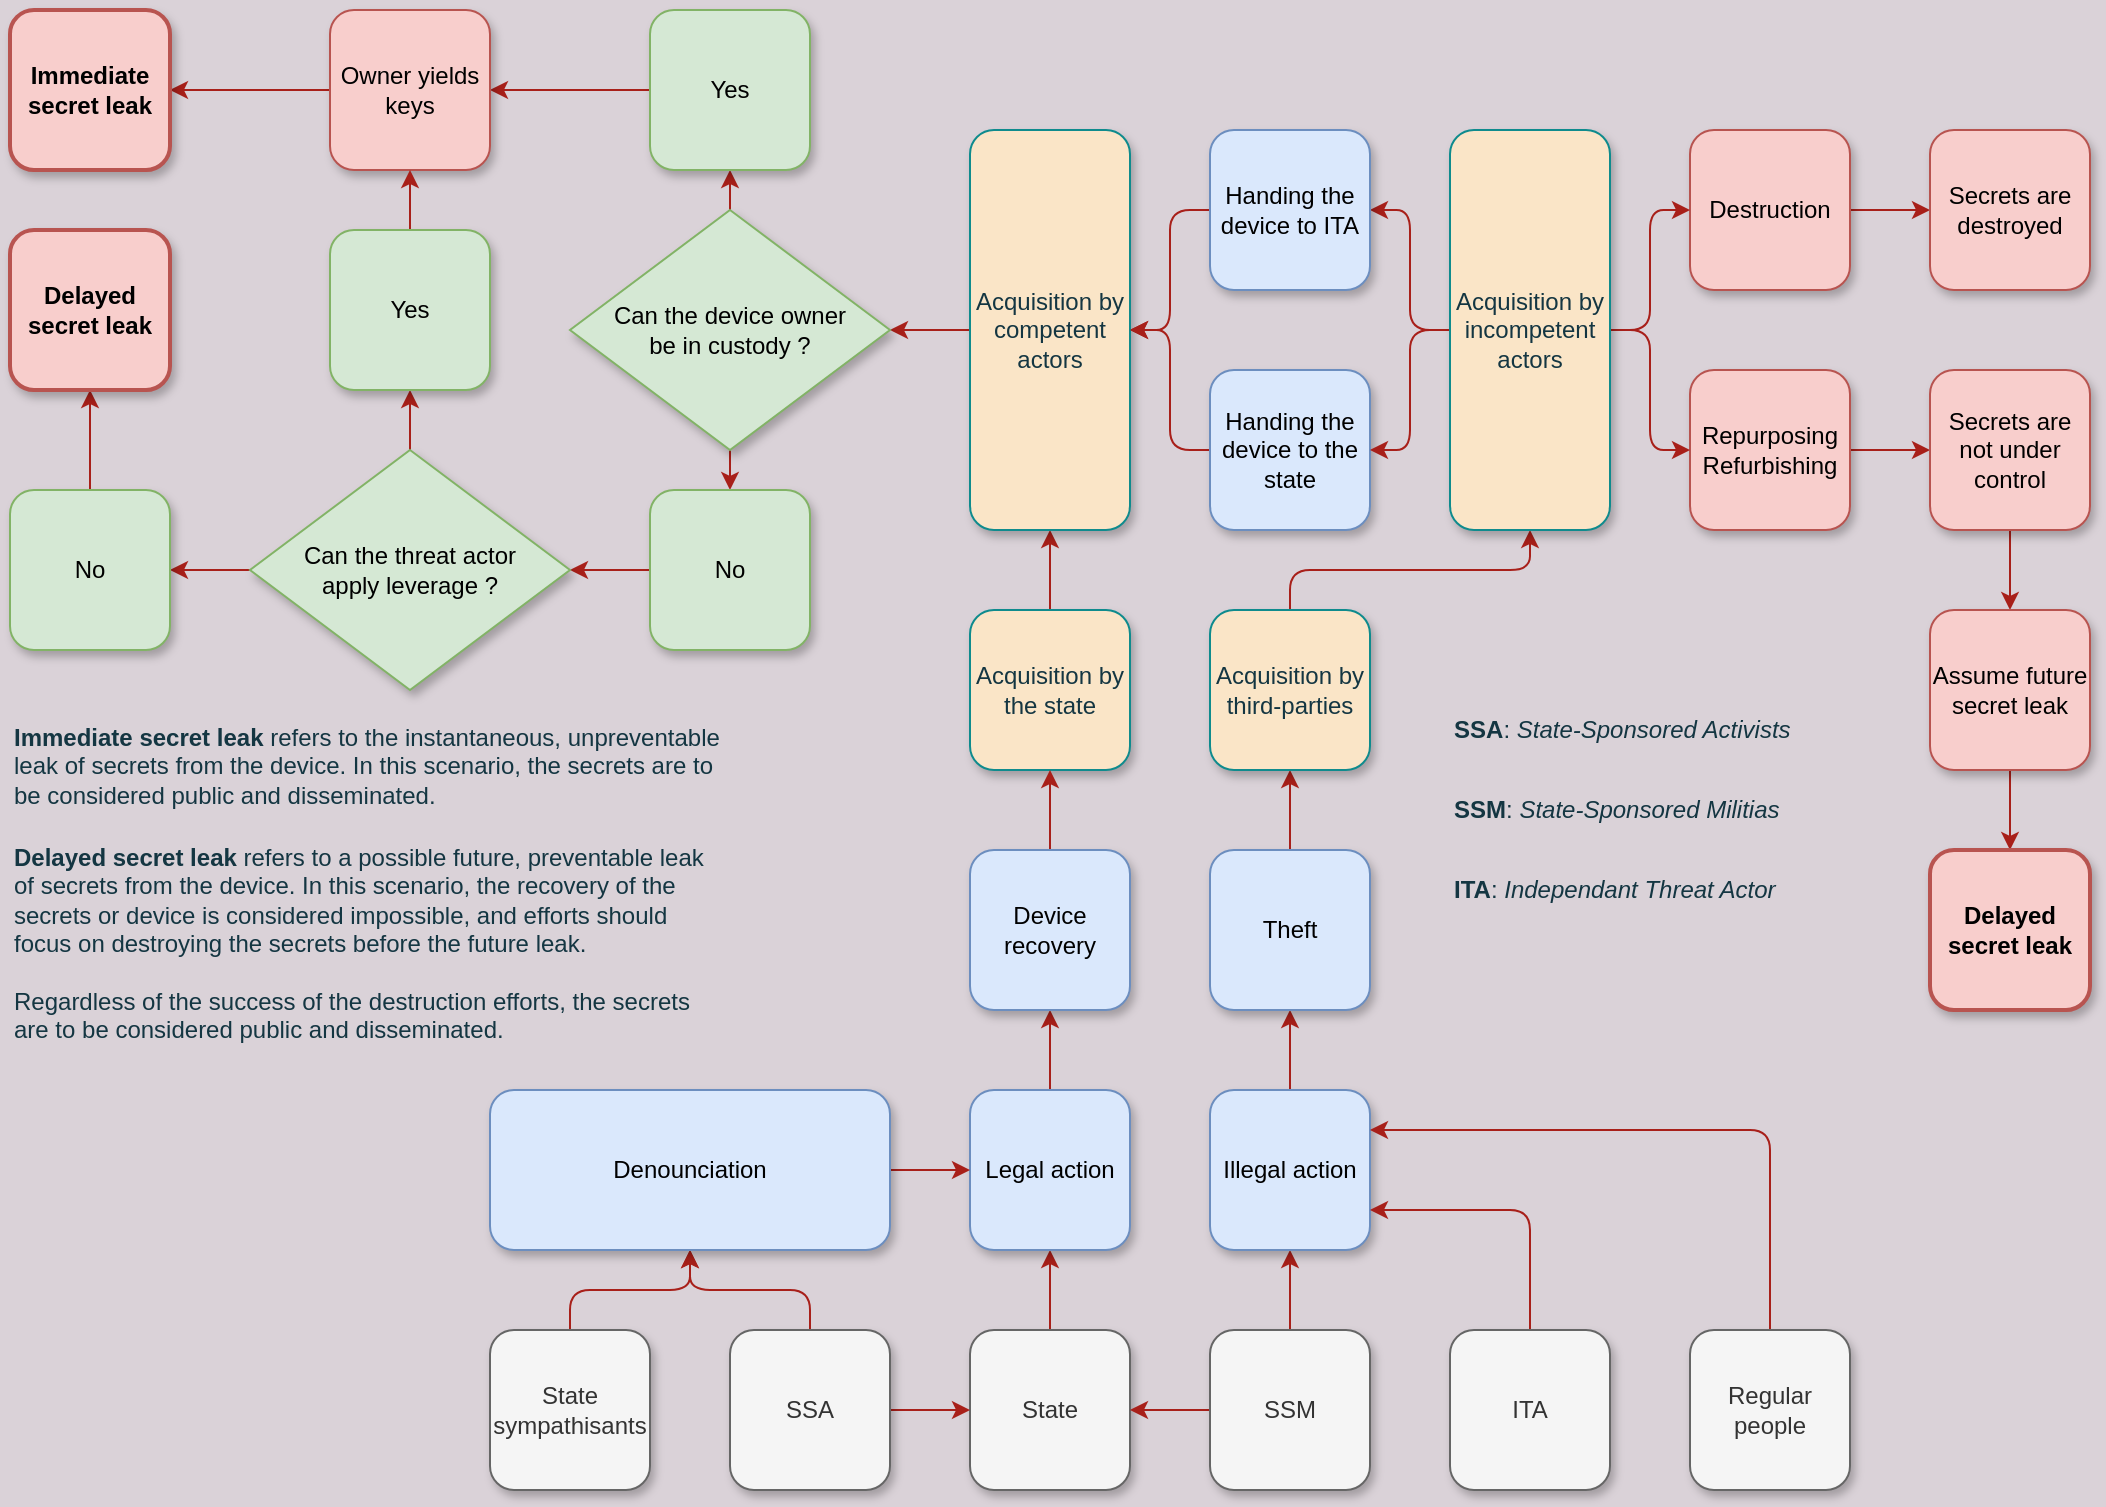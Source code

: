 <mxfile version="20.0.1" type="device"><diagram id="SZHvLM7eh9MWsWY2P57F" name="Page-1"><mxGraphModel dx="1832" dy="1626" grid="1" gridSize="10" guides="1" tooltips="1" connect="1" arrows="1" fold="1" page="1" pageScale="1" pageWidth="850" pageHeight="1100" background="#DAD2D8" math="0" shadow="0"><root><mxCell id="0"/><mxCell id="1" parent="0"/><mxCell id="fawFWjq1aPaMi16Inl9J-6" style="edgeStyle=orthogonalEdgeStyle;curved=0;rounded=1;sketch=0;orthogonalLoop=1;jettySize=auto;html=1;exitX=0.5;exitY=0;exitDx=0;exitDy=0;entryX=0.5;entryY=1;entryDx=0;entryDy=0;fontColor=#143642;strokeColor=#A8201A;fillColor=#FAE5C7;" edge="1" parent="1" source="fawFWjq1aPaMi16Inl9J-1" target="fawFWjq1aPaMi16Inl9J-5"><mxGeometry relative="1" as="geometry"/></mxCell><mxCell id="fawFWjq1aPaMi16Inl9J-1" value="State" style="rounded=1;whiteSpace=wrap;html=1;sketch=0;fontColor=#333333;strokeColor=#666666;fillColor=#f5f5f5;shadow=1;" vertex="1" parent="1"><mxGeometry x="360" y="440" width="80" height="80" as="geometry"/></mxCell><mxCell id="fawFWjq1aPaMi16Inl9J-7" style="edgeStyle=orthogonalEdgeStyle;curved=0;rounded=1;sketch=0;orthogonalLoop=1;jettySize=auto;html=1;exitX=0;exitY=0.5;exitDx=0;exitDy=0;entryX=1;entryY=0.5;entryDx=0;entryDy=0;fontColor=#143642;strokeColor=#A8201A;fillColor=#FAE5C7;" edge="1" parent="1" source="fawFWjq1aPaMi16Inl9J-2" target="fawFWjq1aPaMi16Inl9J-1"><mxGeometry relative="1" as="geometry"/></mxCell><mxCell id="fawFWjq1aPaMi16Inl9J-15" style="edgeStyle=orthogonalEdgeStyle;curved=0;rounded=1;sketch=0;orthogonalLoop=1;jettySize=auto;html=1;exitX=0.5;exitY=0;exitDx=0;exitDy=0;entryX=0.5;entryY=1;entryDx=0;entryDy=0;fontColor=#143642;strokeColor=#A8201A;fillColor=#FAE5C7;" edge="1" parent="1" source="fawFWjq1aPaMi16Inl9J-2" target="fawFWjq1aPaMi16Inl9J-13"><mxGeometry relative="1" as="geometry"/></mxCell><mxCell id="fawFWjq1aPaMi16Inl9J-2" value="SSM" style="rounded=1;whiteSpace=wrap;html=1;sketch=0;fontColor=#333333;strokeColor=#666666;fillColor=#f5f5f5;shadow=1;" vertex="1" parent="1"><mxGeometry x="480" y="440" width="80" height="80" as="geometry"/></mxCell><mxCell id="fawFWjq1aPaMi16Inl9J-35" style="edgeStyle=orthogonalEdgeStyle;curved=0;rounded=1;sketch=0;orthogonalLoop=1;jettySize=auto;html=1;exitX=0.5;exitY=0;exitDx=0;exitDy=0;entryX=0.5;entryY=1;entryDx=0;entryDy=0;fontColor=#143642;strokeColor=#A8201A;fillColor=#FAE5C7;" edge="1" parent="1" source="fawFWjq1aPaMi16Inl9J-3" target="fawFWjq1aPaMi16Inl9J-33"><mxGeometry relative="1" as="geometry"/></mxCell><mxCell id="fawFWjq1aPaMi16Inl9J-3" value="State sympathisants" style="rounded=1;whiteSpace=wrap;html=1;sketch=0;fontColor=#333333;strokeColor=#666666;fillColor=#f5f5f5;shadow=1;" vertex="1" parent="1"><mxGeometry x="120" y="440" width="80" height="80" as="geometry"/></mxCell><mxCell id="fawFWjq1aPaMi16Inl9J-27" style="edgeStyle=orthogonalEdgeStyle;curved=0;rounded=1;sketch=0;orthogonalLoop=1;jettySize=auto;html=1;exitX=0.5;exitY=0;exitDx=0;exitDy=0;entryX=0.5;entryY=1;entryDx=0;entryDy=0;fontColor=#143642;strokeColor=#A8201A;fillColor=#FAE5C7;" edge="1" parent="1" source="fawFWjq1aPaMi16Inl9J-5" target="fawFWjq1aPaMi16Inl9J-26"><mxGeometry relative="1" as="geometry"/></mxCell><mxCell id="fawFWjq1aPaMi16Inl9J-5" value="&lt;div&gt;Legal action&lt;/div&gt;" style="rounded=1;whiteSpace=wrap;html=1;shadow=1;sketch=0;strokeColor=#6c8ebf;fillColor=#dae8fc;" vertex="1" parent="1"><mxGeometry x="360" y="320" width="80" height="80" as="geometry"/></mxCell><mxCell id="fawFWjq1aPaMi16Inl9J-8" value="&lt;div&gt;&lt;span&gt;&lt;b&gt;SSA&lt;/b&gt;: &lt;i&gt;State-Sponsored Activists&lt;/i&gt;&lt;br&gt;&lt;/span&gt;&lt;/div&gt;" style="text;html=1;strokeColor=none;fillColor=none;align=left;verticalAlign=middle;whiteSpace=wrap;rounded=0;shadow=1;sketch=0;fontColor=#143642;fontStyle=0" vertex="1" parent="1"><mxGeometry x="600" y="120" width="200" height="40" as="geometry"/></mxCell><mxCell id="fawFWjq1aPaMi16Inl9J-9" value="&lt;div&gt;&lt;span&gt;&lt;b&gt;SSM&lt;/b&gt;: &lt;i&gt;State-Sponsored Militias&lt;/i&gt;&lt;br&gt;&lt;/span&gt;&lt;/div&gt;" style="text;html=1;strokeColor=none;fillColor=none;align=left;verticalAlign=middle;whiteSpace=wrap;rounded=0;shadow=1;sketch=0;fontColor=#143642;fontStyle=0" vertex="1" parent="1"><mxGeometry x="600" y="160" width="200" height="40" as="geometry"/></mxCell><mxCell id="fawFWjq1aPaMi16Inl9J-11" style="edgeStyle=orthogonalEdgeStyle;curved=0;rounded=1;sketch=0;orthogonalLoop=1;jettySize=auto;html=1;exitX=1;exitY=0.5;exitDx=0;exitDy=0;entryX=0;entryY=0.5;entryDx=0;entryDy=0;fontColor=#143642;strokeColor=#A8201A;fillColor=#FAE5C7;" edge="1" parent="1" source="fawFWjq1aPaMi16Inl9J-10" target="fawFWjq1aPaMi16Inl9J-1"><mxGeometry relative="1" as="geometry"/></mxCell><mxCell id="fawFWjq1aPaMi16Inl9J-36" style="edgeStyle=orthogonalEdgeStyle;curved=0;rounded=1;sketch=0;orthogonalLoop=1;jettySize=auto;html=1;exitX=0.5;exitY=0;exitDx=0;exitDy=0;entryX=0.5;entryY=1;entryDx=0;entryDy=0;fontColor=#143642;strokeColor=#A8201A;fillColor=#FAE5C7;" edge="1" parent="1" source="fawFWjq1aPaMi16Inl9J-10" target="fawFWjq1aPaMi16Inl9J-33"><mxGeometry relative="1" as="geometry"/></mxCell><mxCell id="fawFWjq1aPaMi16Inl9J-10" value="SSA" style="rounded=1;whiteSpace=wrap;html=1;sketch=0;fontColor=#333333;strokeColor=#666666;fillColor=#f5f5f5;shadow=1;" vertex="1" parent="1"><mxGeometry x="240" y="440" width="80" height="80" as="geometry"/></mxCell><mxCell id="fawFWjq1aPaMi16Inl9J-67" style="edgeStyle=orthogonalEdgeStyle;curved=0;rounded=1;sketch=0;orthogonalLoop=1;jettySize=auto;html=1;exitX=0.5;exitY=0;exitDx=0;exitDy=0;entryX=0.5;entryY=1;entryDx=0;entryDy=0;fontColor=#143642;strokeColor=#A8201A;fillColor=#FAE5C7;" edge="1" parent="1" source="fawFWjq1aPaMi16Inl9J-13" target="fawFWjq1aPaMi16Inl9J-16"><mxGeometry relative="1" as="geometry"/></mxCell><mxCell id="fawFWjq1aPaMi16Inl9J-13" value="Illegal action" style="rounded=1;whiteSpace=wrap;html=1;shadow=1;sketch=0;strokeColor=#6c8ebf;fillColor=#dae8fc;" vertex="1" parent="1"><mxGeometry x="480" y="320" width="80" height="80" as="geometry"/></mxCell><mxCell id="fawFWjq1aPaMi16Inl9J-49" style="edgeStyle=orthogonalEdgeStyle;curved=0;rounded=1;sketch=0;orthogonalLoop=1;jettySize=auto;html=1;exitX=0.5;exitY=0;exitDx=0;exitDy=0;entryX=0.5;entryY=1;entryDx=0;entryDy=0;fontColor=#143642;strokeColor=#A8201A;fillColor=#FAE5C7;" edge="1" parent="1" source="fawFWjq1aPaMi16Inl9J-16" target="fawFWjq1aPaMi16Inl9J-44"><mxGeometry relative="1" as="geometry"/></mxCell><mxCell id="fawFWjq1aPaMi16Inl9J-16" value="&lt;div&gt;Theft&lt;/div&gt;" style="rounded=1;whiteSpace=wrap;html=1;shadow=1;sketch=0;strokeColor=#6c8ebf;fillColor=#dae8fc;" vertex="1" parent="1"><mxGeometry x="480" y="200" width="80" height="80" as="geometry"/></mxCell><mxCell id="fawFWjq1aPaMi16Inl9J-83" style="edgeStyle=orthogonalEdgeStyle;curved=0;rounded=1;sketch=0;orthogonalLoop=1;jettySize=auto;html=1;exitX=1;exitY=0.5;exitDx=0;exitDy=0;entryX=0;entryY=0.5;entryDx=0;entryDy=0;fontColor=#143642;strokeColor=#A8201A;fillColor=#FAE5C7;" edge="1" parent="1" source="fawFWjq1aPaMi16Inl9J-17" target="fawFWjq1aPaMi16Inl9J-82"><mxGeometry relative="1" as="geometry"/></mxCell><mxCell id="fawFWjq1aPaMi16Inl9J-17" value="Destruction" style="rounded=1;whiteSpace=wrap;html=1;shadow=1;sketch=0;strokeColor=#b85450;fillColor=#f8cecc;" vertex="1" parent="1"><mxGeometry x="720" y="-160" width="80" height="80" as="geometry"/></mxCell><mxCell id="fawFWjq1aPaMi16Inl9J-84" style="edgeStyle=orthogonalEdgeStyle;curved=0;rounded=1;sketch=0;orthogonalLoop=1;jettySize=auto;html=1;exitX=1;exitY=0.5;exitDx=0;exitDy=0;entryX=0;entryY=0.5;entryDx=0;entryDy=0;fontColor=#143642;strokeColor=#A8201A;fillColor=#FAE5C7;" edge="1" parent="1" source="fawFWjq1aPaMi16Inl9J-18" target="fawFWjq1aPaMi16Inl9J-81"><mxGeometry relative="1" as="geometry"/></mxCell><mxCell id="fawFWjq1aPaMi16Inl9J-18" value="&lt;div&gt;Repurposing&lt;/div&gt;&lt;div&gt;Refurbishing&lt;br&gt;&lt;/div&gt;" style="rounded=1;whiteSpace=wrap;html=1;shadow=1;sketch=0;strokeColor=#b85450;fillColor=#f8cecc;" vertex="1" parent="1"><mxGeometry x="720" y="-40" width="80" height="80" as="geometry"/></mxCell><mxCell id="fawFWjq1aPaMi16Inl9J-55" style="edgeStyle=orthogonalEdgeStyle;curved=0;rounded=1;sketch=0;orthogonalLoop=1;jettySize=auto;html=1;exitX=0.5;exitY=0;exitDx=0;exitDy=0;entryX=0.5;entryY=1;entryDx=0;entryDy=0;fontColor=#143642;strokeColor=#A8201A;fillColor=#FAE5C7;" edge="1" parent="1" source="fawFWjq1aPaMi16Inl9J-25" target="fawFWjq1aPaMi16Inl9J-53"><mxGeometry relative="1" as="geometry"/></mxCell><mxCell id="fawFWjq1aPaMi16Inl9J-25" value="Acquisition by the state" style="rounded=1;whiteSpace=wrap;html=1;shadow=1;sketch=0;fontColor=#143642;strokeColor=#0F8B8D;fillColor=#FAE5C7;" vertex="1" parent="1"><mxGeometry x="360" y="80" width="80" height="80" as="geometry"/></mxCell><mxCell id="fawFWjq1aPaMi16Inl9J-28" style="edgeStyle=orthogonalEdgeStyle;curved=0;rounded=1;sketch=0;orthogonalLoop=1;jettySize=auto;html=1;exitX=0.5;exitY=0;exitDx=0;exitDy=0;entryX=0.5;entryY=1;entryDx=0;entryDy=0;fontColor=#143642;strokeColor=#A8201A;fillColor=#FAE5C7;" edge="1" parent="1" source="fawFWjq1aPaMi16Inl9J-26" target="fawFWjq1aPaMi16Inl9J-25"><mxGeometry relative="1" as="geometry"/></mxCell><mxCell id="fawFWjq1aPaMi16Inl9J-26" value="Device recovery" style="rounded=1;whiteSpace=wrap;html=1;shadow=1;sketch=0;strokeColor=#6c8ebf;fillColor=#dae8fc;" vertex="1" parent="1"><mxGeometry x="360" y="200" width="80" height="80" as="geometry"/></mxCell><mxCell id="fawFWjq1aPaMi16Inl9J-64" style="edgeStyle=orthogonalEdgeStyle;curved=0;rounded=1;sketch=0;orthogonalLoop=1;jettySize=auto;html=1;exitX=0;exitY=0.5;exitDx=0;exitDy=0;entryX=1;entryY=0.5;entryDx=0;entryDy=0;fontColor=#143642;strokeColor=#A8201A;fillColor=#FAE5C7;" edge="1" parent="1" source="fawFWjq1aPaMi16Inl9J-30" target="fawFWjq1aPaMi16Inl9J-53"><mxGeometry relative="1" as="geometry"/></mxCell><mxCell id="fawFWjq1aPaMi16Inl9J-30" value="Handing the device to the state" style="rounded=1;whiteSpace=wrap;html=1;shadow=1;sketch=0;strokeColor=#6c8ebf;fillColor=#dae8fc;" vertex="1" parent="1"><mxGeometry x="480" y="-40" width="80" height="80" as="geometry"/></mxCell><mxCell id="fawFWjq1aPaMi16Inl9J-38" style="edgeStyle=orthogonalEdgeStyle;curved=0;rounded=1;sketch=0;orthogonalLoop=1;jettySize=auto;html=1;exitX=1;exitY=0.5;exitDx=0;exitDy=0;entryX=0;entryY=0.5;entryDx=0;entryDy=0;fontColor=#143642;strokeColor=#A8201A;fillColor=#FAE5C7;" edge="1" parent="1" source="fawFWjq1aPaMi16Inl9J-33" target="fawFWjq1aPaMi16Inl9J-5"><mxGeometry relative="1" as="geometry"/></mxCell><mxCell id="fawFWjq1aPaMi16Inl9J-33" value="Denounciation" style="rounded=1;whiteSpace=wrap;html=1;shadow=1;sketch=0;strokeColor=#6c8ebf;fillColor=#dae8fc;" vertex="1" parent="1"><mxGeometry x="120" y="320" width="200" height="80" as="geometry"/></mxCell><mxCell id="fawFWjq1aPaMi16Inl9J-56" style="edgeStyle=orthogonalEdgeStyle;curved=0;rounded=1;sketch=0;orthogonalLoop=1;jettySize=auto;html=1;exitX=0.5;exitY=0;exitDx=0;exitDy=0;entryX=0.5;entryY=1;entryDx=0;entryDy=0;fontColor=#143642;strokeColor=#A8201A;fillColor=#FAE5C7;" edge="1" parent="1" source="fawFWjq1aPaMi16Inl9J-44" target="fawFWjq1aPaMi16Inl9J-54"><mxGeometry relative="1" as="geometry"/></mxCell><mxCell id="fawFWjq1aPaMi16Inl9J-44" value="Acquisition by third-parties" style="rounded=1;whiteSpace=wrap;html=1;shadow=1;sketch=0;fontColor=#143642;strokeColor=#0F8B8D;fillColor=#FAE5C7;" vertex="1" parent="1"><mxGeometry x="480" y="80" width="80" height="80" as="geometry"/></mxCell><mxCell id="fawFWjq1aPaMi16Inl9J-90" style="edgeStyle=orthogonalEdgeStyle;curved=0;rounded=1;sketch=0;orthogonalLoop=1;jettySize=auto;html=1;exitX=0;exitY=0.5;exitDx=0;exitDy=0;entryX=1;entryY=0.5;entryDx=0;entryDy=0;fontColor=#143642;strokeColor=#A8201A;fillColor=#FAE5C7;" edge="1" parent="1" source="fawFWjq1aPaMi16Inl9J-53" target="fawFWjq1aPaMi16Inl9J-89"><mxGeometry relative="1" as="geometry"/></mxCell><mxCell id="fawFWjq1aPaMi16Inl9J-53" value="Acquisition by competent actors" style="rounded=1;whiteSpace=wrap;html=1;shadow=1;sketch=0;fontColor=#143642;strokeColor=#0F8B8D;fillColor=#FAE5C7;" vertex="1" parent="1"><mxGeometry x="360" y="-160" width="80" height="200" as="geometry"/></mxCell><mxCell id="fawFWjq1aPaMi16Inl9J-63" style="edgeStyle=orthogonalEdgeStyle;curved=0;rounded=1;sketch=0;orthogonalLoop=1;jettySize=auto;html=1;exitX=0;exitY=0.5;exitDx=0;exitDy=0;entryX=1;entryY=0.5;entryDx=0;entryDy=0;fontColor=#143642;strokeColor=#A8201A;fillColor=#FAE5C7;" edge="1" parent="1" source="fawFWjq1aPaMi16Inl9J-54" target="fawFWjq1aPaMi16Inl9J-30"><mxGeometry relative="1" as="geometry"/></mxCell><mxCell id="fawFWjq1aPaMi16Inl9J-78" style="edgeStyle=orthogonalEdgeStyle;curved=0;rounded=1;sketch=0;orthogonalLoop=1;jettySize=auto;html=1;exitX=0;exitY=0.5;exitDx=0;exitDy=0;entryX=1;entryY=0.5;entryDx=0;entryDy=0;fontColor=#143642;strokeColor=#A8201A;fillColor=#FAE5C7;" edge="1" parent="1" source="fawFWjq1aPaMi16Inl9J-54" target="fawFWjq1aPaMi16Inl9J-73"><mxGeometry relative="1" as="geometry"/></mxCell><mxCell id="fawFWjq1aPaMi16Inl9J-79" style="edgeStyle=orthogonalEdgeStyle;curved=0;rounded=1;sketch=0;orthogonalLoop=1;jettySize=auto;html=1;exitX=1;exitY=0.5;exitDx=0;exitDy=0;entryX=0;entryY=0.5;entryDx=0;entryDy=0;fontColor=#143642;strokeColor=#A8201A;fillColor=#FAE5C7;" edge="1" parent="1" source="fawFWjq1aPaMi16Inl9J-54" target="fawFWjq1aPaMi16Inl9J-17"><mxGeometry relative="1" as="geometry"/></mxCell><mxCell id="fawFWjq1aPaMi16Inl9J-80" style="edgeStyle=orthogonalEdgeStyle;curved=0;rounded=1;sketch=0;orthogonalLoop=1;jettySize=auto;html=1;exitX=1;exitY=0.5;exitDx=0;exitDy=0;entryX=0;entryY=0.5;entryDx=0;entryDy=0;fontColor=#143642;strokeColor=#A8201A;fillColor=#FAE5C7;" edge="1" parent="1" source="fawFWjq1aPaMi16Inl9J-54" target="fawFWjq1aPaMi16Inl9J-18"><mxGeometry relative="1" as="geometry"/></mxCell><mxCell id="fawFWjq1aPaMi16Inl9J-54" value="Acquisition by incompetent actors" style="rounded=1;whiteSpace=wrap;html=1;shadow=1;sketch=0;fontColor=#143642;strokeColor=#0F8B8D;fillColor=#FAE5C7;" vertex="1" parent="1"><mxGeometry x="600" y="-160" width="80" height="200" as="geometry"/></mxCell><mxCell id="fawFWjq1aPaMi16Inl9J-75" style="edgeStyle=orthogonalEdgeStyle;curved=0;rounded=1;sketch=0;orthogonalLoop=1;jettySize=auto;html=1;exitX=0.5;exitY=0;exitDx=0;exitDy=0;entryX=1;entryY=0.25;entryDx=0;entryDy=0;fontColor=#143642;strokeColor=#A8201A;fillColor=#FAE5C7;" edge="1" parent="1" source="fawFWjq1aPaMi16Inl9J-61" target="fawFWjq1aPaMi16Inl9J-13"><mxGeometry relative="1" as="geometry"/></mxCell><mxCell id="fawFWjq1aPaMi16Inl9J-61" value="Regular people" style="rounded=1;whiteSpace=wrap;html=1;shadow=1;sketch=0;fontColor=#333333;strokeColor=#666666;fillColor=#f5f5f5;" vertex="1" parent="1"><mxGeometry x="720" y="440" width="80" height="80" as="geometry"/></mxCell><mxCell id="fawFWjq1aPaMi16Inl9J-74" style="edgeStyle=orthogonalEdgeStyle;curved=0;rounded=1;sketch=0;orthogonalLoop=1;jettySize=auto;html=1;exitX=0.5;exitY=0;exitDx=0;exitDy=0;entryX=1;entryY=0.75;entryDx=0;entryDy=0;fontColor=#143642;strokeColor=#A8201A;fillColor=#FAE5C7;" edge="1" parent="1" source="fawFWjq1aPaMi16Inl9J-69" target="fawFWjq1aPaMi16Inl9J-13"><mxGeometry relative="1" as="geometry"/></mxCell><mxCell id="fawFWjq1aPaMi16Inl9J-69" value="ITA" style="rounded=1;whiteSpace=wrap;html=1;shadow=1;sketch=0;fontColor=#333333;strokeColor=#666666;fillColor=#f5f5f5;" vertex="1" parent="1"><mxGeometry x="600" y="440" width="80" height="80" as="geometry"/></mxCell><mxCell id="fawFWjq1aPaMi16Inl9J-72" value="&lt;div&gt;&lt;span&gt;&lt;b&gt;ITA&lt;/b&gt;: &lt;i&gt;Independant Threat Actor&lt;/i&gt;&lt;br&gt;&lt;/span&gt;&lt;/div&gt;" style="text;html=1;strokeColor=none;fillColor=none;align=left;verticalAlign=middle;whiteSpace=wrap;rounded=0;shadow=1;sketch=0;fontColor=#143642;fontStyle=0" vertex="1" parent="1"><mxGeometry x="600" y="200" width="200" height="40" as="geometry"/></mxCell><mxCell id="fawFWjq1aPaMi16Inl9J-77" style="edgeStyle=orthogonalEdgeStyle;curved=0;rounded=1;sketch=0;orthogonalLoop=1;jettySize=auto;html=1;exitX=0;exitY=0.5;exitDx=0;exitDy=0;entryX=1;entryY=0.5;entryDx=0;entryDy=0;fontColor=#143642;strokeColor=#A8201A;fillColor=#FAE5C7;" edge="1" parent="1" source="fawFWjq1aPaMi16Inl9J-73" target="fawFWjq1aPaMi16Inl9J-53"><mxGeometry relative="1" as="geometry"/></mxCell><mxCell id="fawFWjq1aPaMi16Inl9J-73" value="Handing the device to ITA" style="rounded=1;whiteSpace=wrap;html=1;shadow=1;sketch=0;strokeColor=#6c8ebf;fillColor=#dae8fc;" vertex="1" parent="1"><mxGeometry x="480" y="-160" width="80" height="80" as="geometry"/></mxCell><mxCell id="fawFWjq1aPaMi16Inl9J-87" style="edgeStyle=orthogonalEdgeStyle;curved=0;rounded=1;sketch=0;orthogonalLoop=1;jettySize=auto;html=1;exitX=0.5;exitY=1;exitDx=0;exitDy=0;entryX=0.5;entryY=0;entryDx=0;entryDy=0;fontColor=#143642;strokeColor=#A8201A;fillColor=#FAE5C7;" edge="1" parent="1" source="fawFWjq1aPaMi16Inl9J-81" target="fawFWjq1aPaMi16Inl9J-85"><mxGeometry relative="1" as="geometry"/></mxCell><mxCell id="fawFWjq1aPaMi16Inl9J-81" value="Secrets are not under control" style="rounded=1;whiteSpace=wrap;html=1;shadow=1;sketch=0;strokeColor=#b85450;fillColor=#f8cecc;" vertex="1" parent="1"><mxGeometry x="840" y="-40" width="80" height="80" as="geometry"/></mxCell><mxCell id="fawFWjq1aPaMi16Inl9J-82" value="Secrets are destroyed" style="rounded=1;whiteSpace=wrap;html=1;shadow=1;sketch=0;strokeColor=#b85450;fillColor=#f8cecc;" vertex="1" parent="1"><mxGeometry x="840" y="-160" width="80" height="80" as="geometry"/></mxCell><mxCell id="fawFWjq1aPaMi16Inl9J-113" style="edgeStyle=orthogonalEdgeStyle;curved=0;rounded=1;sketch=0;orthogonalLoop=1;jettySize=auto;html=1;exitX=0.5;exitY=1;exitDx=0;exitDy=0;entryX=0.5;entryY=0;entryDx=0;entryDy=0;fontColor=#143642;strokeColor=#A8201A;fillColor=#FAE5C7;" edge="1" parent="1" source="fawFWjq1aPaMi16Inl9J-85" target="fawFWjq1aPaMi16Inl9J-112"><mxGeometry relative="1" as="geometry"/></mxCell><mxCell id="fawFWjq1aPaMi16Inl9J-85" value="Assume future secret leak" style="rounded=1;whiteSpace=wrap;html=1;shadow=1;sketch=0;strokeColor=#b85450;fillColor=#f8cecc;" vertex="1" parent="1"><mxGeometry x="840" y="80" width="80" height="80" as="geometry"/></mxCell><mxCell id="fawFWjq1aPaMi16Inl9J-92" style="edgeStyle=orthogonalEdgeStyle;curved=0;rounded=1;sketch=0;orthogonalLoop=1;jettySize=auto;html=1;exitX=0.5;exitY=0;exitDx=0;exitDy=0;entryX=0.5;entryY=1;entryDx=0;entryDy=0;fontColor=#143642;strokeColor=#A8201A;fillColor=#FAE5C7;" edge="1" parent="1" source="fawFWjq1aPaMi16Inl9J-89" target="fawFWjq1aPaMi16Inl9J-91"><mxGeometry relative="1" as="geometry"/></mxCell><mxCell id="fawFWjq1aPaMi16Inl9J-94" style="edgeStyle=orthogonalEdgeStyle;curved=0;rounded=1;sketch=0;orthogonalLoop=1;jettySize=auto;html=1;exitX=0.5;exitY=1;exitDx=0;exitDy=0;entryX=0.5;entryY=0;entryDx=0;entryDy=0;fontColor=#143642;strokeColor=#A8201A;fillColor=#FAE5C7;" edge="1" parent="1" source="fawFWjq1aPaMi16Inl9J-89" target="fawFWjq1aPaMi16Inl9J-93"><mxGeometry relative="1" as="geometry"/></mxCell><mxCell id="fawFWjq1aPaMi16Inl9J-89" value="&lt;div&gt;Can the device owner&lt;/div&gt;&lt;div&gt;be in custody ?&lt;/div&gt;" style="rhombus;whiteSpace=wrap;html=1;rounded=0;shadow=1;sketch=0;strokeColor=#82b366;fillColor=#d5e8d4;" vertex="1" parent="1"><mxGeometry x="160" y="-120" width="160" height="120" as="geometry"/></mxCell><mxCell id="fawFWjq1aPaMi16Inl9J-96" value="" style="edgeStyle=orthogonalEdgeStyle;curved=0;rounded=1;sketch=0;orthogonalLoop=1;jettySize=auto;html=1;fontColor=#143642;strokeColor=#A8201A;fillColor=#FAE5C7;" edge="1" parent="1" source="fawFWjq1aPaMi16Inl9J-91" target="fawFWjq1aPaMi16Inl9J-95"><mxGeometry relative="1" as="geometry"/></mxCell><mxCell id="fawFWjq1aPaMi16Inl9J-91" value="Yes" style="rounded=1;whiteSpace=wrap;html=1;shadow=1;sketch=0;strokeColor=#82b366;fillColor=#d5e8d4;" vertex="1" parent="1"><mxGeometry x="200" y="-220" width="80" height="80" as="geometry"/></mxCell><mxCell id="fawFWjq1aPaMi16Inl9J-103" style="edgeStyle=orthogonalEdgeStyle;curved=0;rounded=1;sketch=0;orthogonalLoop=1;jettySize=auto;html=1;exitX=0;exitY=0.5;exitDx=0;exitDy=0;entryX=1;entryY=0.5;entryDx=0;entryDy=0;fontColor=#143642;strokeColor=#A8201A;fillColor=#FAE5C7;" edge="1" parent="1" source="fawFWjq1aPaMi16Inl9J-93" target="fawFWjq1aPaMi16Inl9J-100"><mxGeometry relative="1" as="geometry"/></mxCell><mxCell id="fawFWjq1aPaMi16Inl9J-93" value="No" style="rounded=1;whiteSpace=wrap;html=1;shadow=1;sketch=0;strokeColor=#82b366;fillColor=#d5e8d4;" vertex="1" parent="1"><mxGeometry x="200" y="20" width="80" height="80" as="geometry"/></mxCell><mxCell id="fawFWjq1aPaMi16Inl9J-102" style="edgeStyle=orthogonalEdgeStyle;curved=0;rounded=1;sketch=0;orthogonalLoop=1;jettySize=auto;html=1;exitX=0;exitY=0.5;exitDx=0;exitDy=0;entryX=1;entryY=0.5;entryDx=0;entryDy=0;fontColor=#143642;strokeColor=#A8201A;fillColor=#FAE5C7;" edge="1" parent="1" source="fawFWjq1aPaMi16Inl9J-95" target="fawFWjq1aPaMi16Inl9J-101"><mxGeometry relative="1" as="geometry"/></mxCell><mxCell id="fawFWjq1aPaMi16Inl9J-95" value="Owner yields keys" style="rounded=1;whiteSpace=wrap;html=1;shadow=1;sketch=0;strokeColor=#b85450;fillColor=#f8cecc;" vertex="1" parent="1"><mxGeometry x="40" y="-220" width="80" height="80" as="geometry"/></mxCell><mxCell id="fawFWjq1aPaMi16Inl9J-105" style="edgeStyle=orthogonalEdgeStyle;curved=0;rounded=1;sketch=0;orthogonalLoop=1;jettySize=auto;html=1;exitX=0.5;exitY=0;exitDx=0;exitDy=0;entryX=0.5;entryY=1;entryDx=0;entryDy=0;fontColor=#143642;strokeColor=#A8201A;fillColor=#FAE5C7;" edge="1" parent="1" source="fawFWjq1aPaMi16Inl9J-100" target="fawFWjq1aPaMi16Inl9J-104"><mxGeometry relative="1" as="geometry"/></mxCell><mxCell id="fawFWjq1aPaMi16Inl9J-109" style="edgeStyle=orthogonalEdgeStyle;curved=0;rounded=1;sketch=0;orthogonalLoop=1;jettySize=auto;html=1;exitX=0;exitY=0.5;exitDx=0;exitDy=0;entryX=1;entryY=0.5;entryDx=0;entryDy=0;fontColor=#143642;strokeColor=#A8201A;fillColor=#FAE5C7;" edge="1" parent="1" source="fawFWjq1aPaMi16Inl9J-100" target="fawFWjq1aPaMi16Inl9J-108"><mxGeometry relative="1" as="geometry"/></mxCell><mxCell id="fawFWjq1aPaMi16Inl9J-100" value="&lt;div&gt;Can the threat actor&lt;/div&gt;&lt;div&gt;apply leverage ?&lt;/div&gt;" style="rhombus;whiteSpace=wrap;html=1;rounded=0;shadow=1;sketch=0;strokeColor=#82b366;fillColor=#d5e8d4;" vertex="1" parent="1"><mxGeometry width="160" height="120" as="geometry"/></mxCell><mxCell id="fawFWjq1aPaMi16Inl9J-101" value="Immediate secret leak" style="rounded=1;whiteSpace=wrap;html=1;shadow=1;sketch=0;strokeColor=#b85450;fillColor=#f8cecc;fontStyle=1;strokeWidth=2;" vertex="1" parent="1"><mxGeometry x="-120" y="-220" width="80" height="80" as="geometry"/></mxCell><mxCell id="fawFWjq1aPaMi16Inl9J-106" style="edgeStyle=orthogonalEdgeStyle;curved=0;rounded=1;sketch=0;orthogonalLoop=1;jettySize=auto;html=1;exitX=0.5;exitY=0;exitDx=0;exitDy=0;entryX=0.5;entryY=1;entryDx=0;entryDy=0;fontColor=#143642;strokeColor=#A8201A;fillColor=#FAE5C7;" edge="1" parent="1" source="fawFWjq1aPaMi16Inl9J-104" target="fawFWjq1aPaMi16Inl9J-95"><mxGeometry relative="1" as="geometry"/></mxCell><mxCell id="fawFWjq1aPaMi16Inl9J-104" value="Yes" style="rounded=1;whiteSpace=wrap;html=1;shadow=1;sketch=0;strokeColor=#82b366;fillColor=#d5e8d4;" vertex="1" parent="1"><mxGeometry x="40" y="-110" width="80" height="80" as="geometry"/></mxCell><mxCell id="fawFWjq1aPaMi16Inl9J-111" style="edgeStyle=orthogonalEdgeStyle;curved=0;rounded=1;sketch=0;orthogonalLoop=1;jettySize=auto;html=1;exitX=0.5;exitY=0;exitDx=0;exitDy=0;entryX=0.5;entryY=1;entryDx=0;entryDy=0;fontColor=#143642;strokeColor=#A8201A;fillColor=#FAE5C7;" edge="1" parent="1" source="fawFWjq1aPaMi16Inl9J-108" target="fawFWjq1aPaMi16Inl9J-110"><mxGeometry relative="1" as="geometry"/></mxCell><mxCell id="fawFWjq1aPaMi16Inl9J-108" value="No" style="rounded=1;whiteSpace=wrap;html=1;shadow=1;sketch=0;strokeColor=#82b366;fillColor=#d5e8d4;" vertex="1" parent="1"><mxGeometry x="-120" y="20" width="80" height="80" as="geometry"/></mxCell><mxCell id="fawFWjq1aPaMi16Inl9J-110" value="Delayed secret leak" style="rounded=1;whiteSpace=wrap;html=1;shadow=1;sketch=0;strokeColor=#b85450;fillColor=#f8cecc;fontStyle=1;strokeWidth=2;" vertex="1" parent="1"><mxGeometry x="-120" y="-110" width="80" height="80" as="geometry"/></mxCell><mxCell id="fawFWjq1aPaMi16Inl9J-112" value="Delayed secret leak" style="rounded=1;whiteSpace=wrap;html=1;shadow=1;sketch=0;strokeColor=#b85450;fillColor=#f8cecc;strokeWidth=2;fontStyle=1" vertex="1" parent="1"><mxGeometry x="840" y="200" width="80" height="80" as="geometry"/></mxCell><mxCell id="fawFWjq1aPaMi16Inl9J-114" value="&lt;b&gt;Immediate secret leak&lt;/b&gt; refers to the instantaneous, unpreventable leak of secrets from the device. In this scenario, the secrets are to be considered public and disseminated." style="text;html=1;strokeColor=none;fillColor=none;align=left;verticalAlign=top;whiteSpace=wrap;rounded=0;shadow=1;sketch=0;fontColor=#143642;" vertex="1" parent="1"><mxGeometry x="-120" y="130" width="360" height="60" as="geometry"/></mxCell><mxCell id="fawFWjq1aPaMi16Inl9J-115" value="&lt;div&gt;&lt;b&gt;Delayed secret leak&lt;/b&gt; refers to a possible future, preventable leak of secrets from the device. In this scenario, the recovery of the secrets or device is considered impossible, and efforts should focus on destroying the secrets before the future leak.&lt;/div&gt;&lt;div&gt;&lt;br&gt;&lt;/div&gt;&lt;div&gt;Regardless of the success of the destruction efforts, the secrets are to be considered public and disseminated.&lt;br&gt;&lt;/div&gt;" style="text;html=1;strokeColor=none;fillColor=none;align=left;verticalAlign=top;whiteSpace=wrap;rounded=0;shadow=1;sketch=0;fontColor=#143642;" vertex="1" parent="1"><mxGeometry x="-120" y="190" width="360" height="120" as="geometry"/></mxCell></root></mxGraphModel></diagram></mxfile>